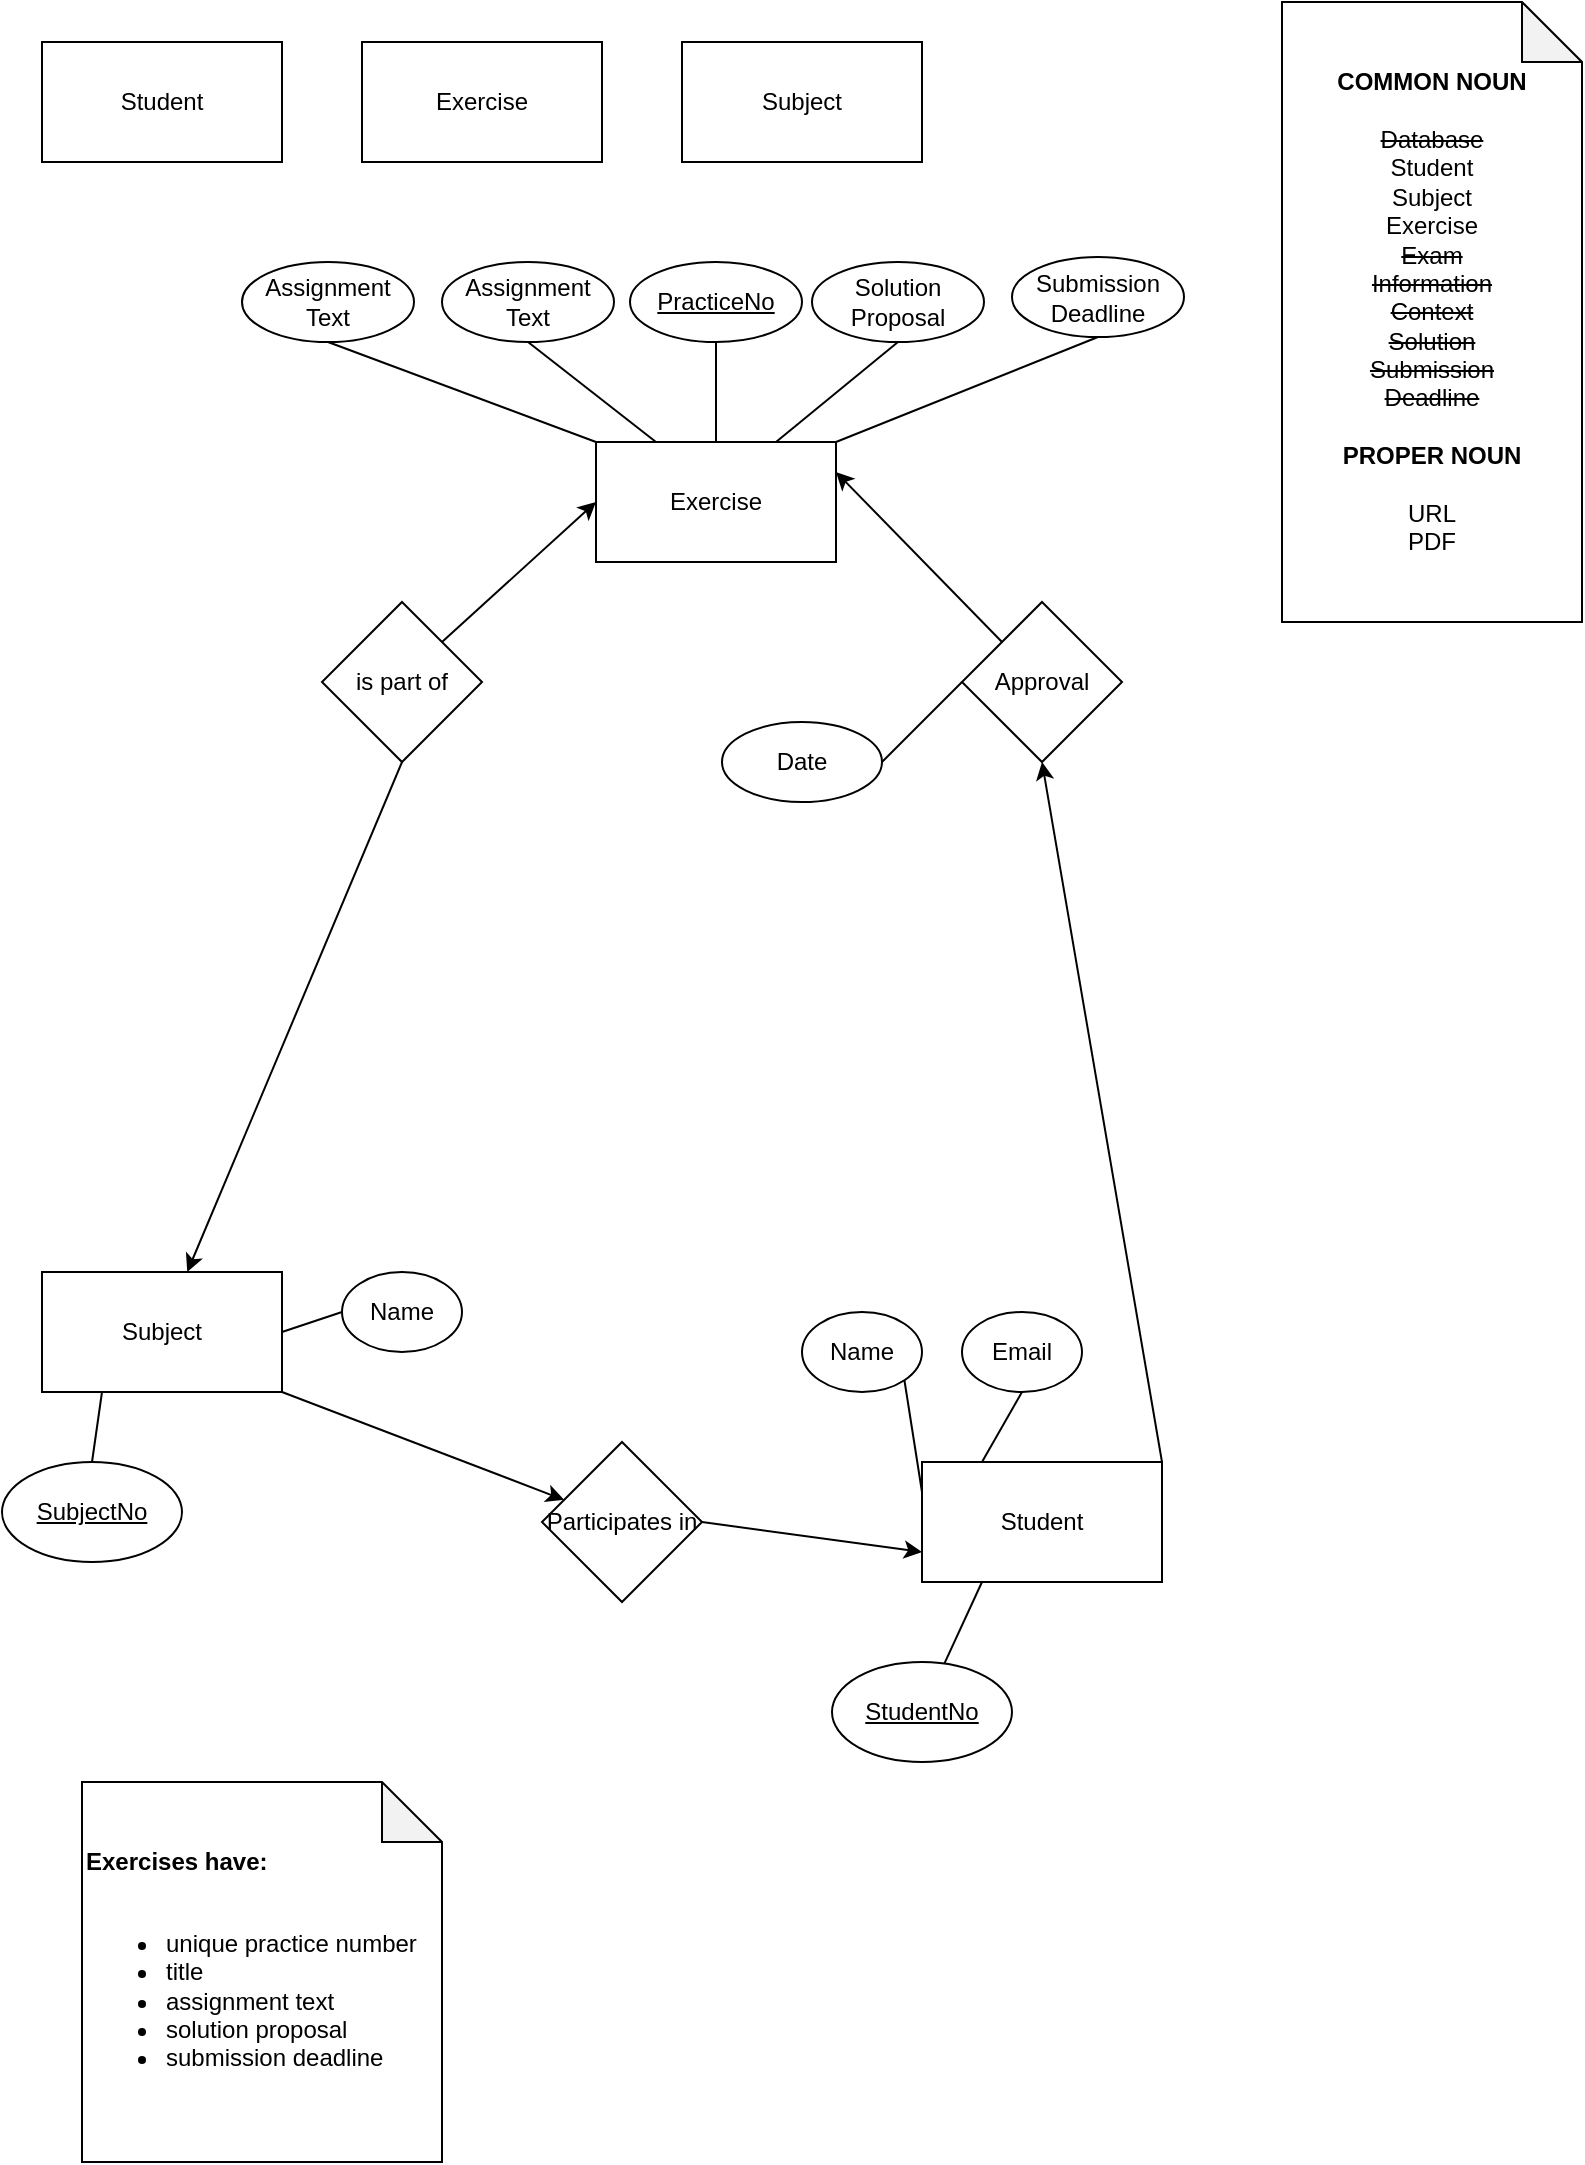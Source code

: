 <mxfile>
    <diagram id="xUyWpz5xfT7DX6FFC4ux" name="Page-1">
        <mxGraphModel dx="1140" dy="910" grid="1" gridSize="10" guides="1" tooltips="1" connect="1" arrows="1" fold="1" page="1" pageScale="1" pageWidth="850" pageHeight="1100" math="0" shadow="0">
            <root>
                <mxCell id="0"/>
                <mxCell id="1" parent="0"/>
                <mxCell id="22" value="Student" style="rounded=0;whiteSpace=wrap;html=1;" parent="1" vertex="1">
                    <mxGeometry x="40" y="40" width="120" height="60" as="geometry"/>
                </mxCell>
                <mxCell id="23" value="Subject" style="rounded=0;whiteSpace=wrap;html=1;" parent="1" vertex="1">
                    <mxGeometry x="360" y="40" width="120" height="60" as="geometry"/>
                </mxCell>
                <mxCell id="24" style="edgeStyle=none;html=1;exitX=0;exitY=0;exitDx=0;exitDy=0;entryX=1;entryY=0.25;entryDx=0;entryDy=0;" parent="1" source="25" target="34" edge="1">
                    <mxGeometry relative="1" as="geometry"/>
                </mxCell>
                <mxCell id="25" value="Approval" style="rhombus;whiteSpace=wrap;html=1;" parent="1" vertex="1">
                    <mxGeometry x="500" y="320" width="80" height="80" as="geometry"/>
                </mxCell>
                <mxCell id="26" value="Exercise" style="rounded=0;whiteSpace=wrap;html=1;" parent="1" vertex="1">
                    <mxGeometry x="200" y="40" width="120" height="60" as="geometry"/>
                </mxCell>
                <mxCell id="27" value="&lt;div&gt;&lt;b&gt;COMMON NOUN&lt;/b&gt;&lt;/div&gt;&lt;div&gt;&lt;strike&gt;&lt;br&gt;&lt;/strike&gt;&lt;/div&gt;&lt;div&gt;&lt;strike&gt;Database&lt;/strike&gt;&lt;br&gt;&lt;/div&gt;&lt;div&gt;Student&lt;/div&gt;&lt;div&gt;Subject&lt;br&gt;&lt;/div&gt;&lt;div&gt;Exercise&lt;/div&gt;&lt;div&gt;&lt;strike&gt;Exam&lt;/strike&gt;&lt;/div&gt;&lt;div&gt;&lt;strike&gt;Information&lt;/strike&gt;&lt;br&gt;&lt;/div&gt;&lt;div&gt;&lt;strike&gt;Context&lt;/strike&gt;&lt;/div&gt;&lt;div&gt;&lt;strike&gt;Solution&lt;/strike&gt;&lt;/div&gt;&lt;div&gt;&lt;strike&gt;Submission&lt;/strike&gt;&lt;/div&gt;&lt;div&gt;&lt;strike&gt;Deadline&lt;br&gt;&lt;/strike&gt;&lt;/div&gt;&lt;div&gt;&lt;strike&gt;&lt;br&gt;&lt;/strike&gt;&lt;/div&gt;&lt;div&gt;&lt;b&gt;PROPER NOUN&lt;/b&gt;&lt;/div&gt;&lt;div&gt;&lt;br&gt;&lt;/div&gt;&lt;div&gt;URL&lt;/div&gt;&lt;div&gt;PDF&lt;/div&gt;" style="shape=note;whiteSpace=wrap;html=1;backgroundOutline=1;darkOpacity=0.05;" parent="1" vertex="1">
                    <mxGeometry x="660" y="20" width="150" height="310" as="geometry"/>
                </mxCell>
                <mxCell id="32" value="&lt;div&gt;Solution&lt;/div&gt;&lt;div&gt;Proposal&lt;br&gt;&lt;/div&gt;" style="ellipse;whiteSpace=wrap;html=1;" parent="1" vertex="1">
                    <mxGeometry x="425" y="150" width="86" height="40" as="geometry"/>
                </mxCell>
                <mxCell id="33" value="&lt;div align=&quot;left&quot;&gt;&lt;b&gt;Exercises have:&lt;/b&gt;&lt;/div&gt;&lt;div align=&quot;left&quot;&gt;&lt;br&gt;&lt;/div&gt;&lt;ul&gt;&lt;li&gt;unique practice number&lt;/li&gt;&lt;li&gt;title&lt;/li&gt;&lt;li&gt;assignment text&lt;/li&gt;&lt;li&gt;solution proposal&lt;/li&gt;&lt;li&gt;submission deadline&lt;/li&gt;&lt;/ul&gt;" style="shape=note;whiteSpace=wrap;html=1;backgroundOutline=1;darkOpacity=0.05;align=left;" parent="1" vertex="1">
                    <mxGeometry x="60" y="910" width="180" height="190" as="geometry"/>
                </mxCell>
                <mxCell id="34" value="Exercise" style="rounded=0;whiteSpace=wrap;html=1;" parent="1" vertex="1">
                    <mxGeometry x="317" y="240" width="120" height="60" as="geometry"/>
                </mxCell>
                <mxCell id="35" value="" style="endArrow=none;html=1;rounded=0;entryX=0.5;entryY=0;entryDx=0;entryDy=0;exitX=0.5;exitY=1;exitDx=0;exitDy=0;" parent="1" target="34" edge="1">
                    <mxGeometry width="50" height="50" relative="1" as="geometry">
                        <mxPoint x="377" y="188.75" as="sourcePoint"/>
                        <mxPoint x="130" y="520" as="targetPoint"/>
                    </mxGeometry>
                </mxCell>
                <mxCell id="36" value="" style="endArrow=none;html=1;rounded=0;entryX=0;entryY=0;entryDx=0;entryDy=0;exitX=0.5;exitY=1;exitDx=0;exitDy=0;" parent="1" source="66" target="34" edge="1">
                    <mxGeometry width="50" height="50" relative="1" as="geometry">
                        <mxPoint x="122" y="553" as="sourcePoint"/>
                        <mxPoint x="180" y="580" as="targetPoint"/>
                    </mxGeometry>
                </mxCell>
                <mxCell id="37" value="" style="endArrow=none;html=1;rounded=0;entryX=0.25;entryY=0;entryDx=0;entryDy=0;exitX=0.5;exitY=1;exitDx=0;exitDy=0;" parent="1" source="65" target="34" edge="1">
                    <mxGeometry width="50" height="50" relative="1" as="geometry">
                        <mxPoint x="298.13" y="188.942" as="sourcePoint"/>
                        <mxPoint x="110" y="730" as="targetPoint"/>
                    </mxGeometry>
                </mxCell>
                <mxCell id="38" value="" style="endArrow=none;html=1;rounded=0;exitX=0.5;exitY=1;exitDx=0;exitDy=0;entryX=0.75;entryY=0;entryDx=0;entryDy=0;" parent="1" source="32" target="34" edge="1">
                    <mxGeometry width="50" height="50" relative="1" as="geometry">
                        <mxPoint x="120" y="770" as="sourcePoint"/>
                        <mxPoint x="377" y="240" as="targetPoint"/>
                    </mxGeometry>
                </mxCell>
                <mxCell id="39" value="" style="endArrow=none;html=1;rounded=0;exitX=1;exitY=0;exitDx=0;exitDy=0;entryX=0.5;entryY=1;entryDx=0;entryDy=0;" parent="1" source="34" target="63" edge="1">
                    <mxGeometry width="50" height="50" relative="1" as="geometry">
                        <mxPoint x="310" y="640" as="sourcePoint"/>
                        <mxPoint x="533.599" y="185.025" as="targetPoint"/>
                    </mxGeometry>
                </mxCell>
                <mxCell id="40" value="Date" style="ellipse;whiteSpace=wrap;html=1;" parent="1" vertex="1">
                    <mxGeometry x="380" y="380" width="80" height="40" as="geometry"/>
                </mxCell>
                <mxCell id="41" value="" style="endArrow=none;html=1;rounded=0;entryX=0;entryY=0.5;entryDx=0;entryDy=0;exitX=1;exitY=0.5;exitDx=0;exitDy=0;" parent="1" source="40" target="25" edge="1">
                    <mxGeometry width="50" height="50" relative="1" as="geometry">
                        <mxPoint x="685" y="705" as="sourcePoint"/>
                        <mxPoint x="735" y="655" as="targetPoint"/>
                    </mxGeometry>
                </mxCell>
                <mxCell id="42" style="edgeStyle=none;html=1;exitX=1;exitY=0;exitDx=0;exitDy=0;entryX=0.5;entryY=1;entryDx=0;entryDy=0;" parent="1" source="43" target="25" edge="1">
                    <mxGeometry relative="1" as="geometry"/>
                </mxCell>
                <mxCell id="43" value="Student" style="rounded=0;whiteSpace=wrap;html=1;" parent="1" vertex="1">
                    <mxGeometry x="480" y="750" width="120" height="60" as="geometry"/>
                </mxCell>
                <mxCell id="44" value="Email" style="ellipse;whiteSpace=wrap;html=1;" parent="1" vertex="1">
                    <mxGeometry x="500" y="675" width="60" height="40" as="geometry"/>
                </mxCell>
                <mxCell id="45" value="Name" style="ellipse;whiteSpace=wrap;html=1;" parent="1" vertex="1">
                    <mxGeometry x="420" y="675" width="60" height="40" as="geometry"/>
                </mxCell>
                <mxCell id="46" value="&lt;div&gt;&lt;u&gt;StudentNo&lt;/u&gt;&lt;/div&gt;" style="ellipse;whiteSpace=wrap;html=1;" parent="1" vertex="1">
                    <mxGeometry x="435" y="850" width="90" height="50" as="geometry"/>
                </mxCell>
                <mxCell id="47" value="" style="endArrow=none;html=1;rounded=0;exitX=0.5;exitY=1;exitDx=0;exitDy=0;entryX=0.25;entryY=0;entryDx=0;entryDy=0;" parent="1" source="44" target="43" edge="1">
                    <mxGeometry width="50" height="50" relative="1" as="geometry">
                        <mxPoint x="220" y="840" as="sourcePoint"/>
                        <mxPoint x="270" y="790" as="targetPoint"/>
                    </mxGeometry>
                </mxCell>
                <mxCell id="48" value="" style="endArrow=none;html=1;rounded=0;exitX=1;exitY=1;exitDx=0;exitDy=0;entryX=0;entryY=0.25;entryDx=0;entryDy=0;" parent="1" source="45" target="43" edge="1">
                    <mxGeometry width="50" height="50" relative="1" as="geometry">
                        <mxPoint x="330" y="830" as="sourcePoint"/>
                        <mxPoint x="380" y="780" as="targetPoint"/>
                    </mxGeometry>
                </mxCell>
                <mxCell id="49" value="" style="endArrow=none;html=1;rounded=0;entryX=0.25;entryY=1;entryDx=0;entryDy=0;" parent="1" source="46" target="43" edge="1">
                    <mxGeometry width="50" height="50" relative="1" as="geometry">
                        <mxPoint x="120" y="910" as="sourcePoint"/>
                        <mxPoint x="170" y="860" as="targetPoint"/>
                    </mxGeometry>
                </mxCell>
                <mxCell id="50" value="Name" style="ellipse;whiteSpace=wrap;html=1;" parent="1" vertex="1">
                    <mxGeometry x="190" y="655" width="60" height="40" as="geometry"/>
                </mxCell>
                <mxCell id="51" style="edgeStyle=none;html=1;exitX=1;exitY=1;exitDx=0;exitDy=0;" parent="1" source="52" target="60" edge="1">
                    <mxGeometry relative="1" as="geometry"/>
                </mxCell>
                <mxCell id="52" value="Subject" style="rounded=0;whiteSpace=wrap;html=1;" parent="1" vertex="1">
                    <mxGeometry x="40" y="655" width="120" height="60" as="geometry"/>
                </mxCell>
                <mxCell id="53" value="" style="endArrow=none;html=1;rounded=0;entryX=0;entryY=0.5;entryDx=0;entryDy=0;exitX=1;exitY=0.5;exitDx=0;exitDy=0;" parent="1" source="52" target="50" edge="1">
                    <mxGeometry width="50" height="50" relative="1" as="geometry">
                        <mxPoint x="640" y="860" as="sourcePoint"/>
                        <mxPoint x="690" y="810" as="targetPoint"/>
                    </mxGeometry>
                </mxCell>
                <mxCell id="54" value="&lt;div&gt;&lt;u&gt;SubjectNo&lt;/u&gt;&lt;/div&gt;" style="ellipse;whiteSpace=wrap;html=1;" parent="1" vertex="1">
                    <mxGeometry x="20" y="750" width="90" height="50" as="geometry"/>
                </mxCell>
                <mxCell id="55" value="" style="endArrow=none;html=1;rounded=0;entryX=0.5;entryY=0;entryDx=0;entryDy=0;exitX=0.25;exitY=1;exitDx=0;exitDy=0;" parent="1" source="52" target="54" edge="1">
                    <mxGeometry width="50" height="50" relative="1" as="geometry">
                        <mxPoint x="530" y="900" as="sourcePoint"/>
                        <mxPoint x="580" y="850" as="targetPoint"/>
                    </mxGeometry>
                </mxCell>
                <mxCell id="56" style="edgeStyle=none;html=1;exitX=1;exitY=0;exitDx=0;exitDy=0;entryX=0;entryY=0.5;entryDx=0;entryDy=0;" parent="1" source="58" target="34" edge="1">
                    <mxGeometry relative="1" as="geometry"/>
                </mxCell>
                <mxCell id="57" style="edgeStyle=none;html=1;exitX=0.5;exitY=1;exitDx=0;exitDy=0;" parent="1" source="58" target="52" edge="1">
                    <mxGeometry relative="1" as="geometry"/>
                </mxCell>
                <mxCell id="58" value="is part of" style="rhombus;whiteSpace=wrap;html=1;" parent="1" vertex="1">
                    <mxGeometry x="180" y="320" width="80" height="80" as="geometry"/>
                </mxCell>
                <mxCell id="59" style="edgeStyle=none;html=1;exitX=1;exitY=0.5;exitDx=0;exitDy=0;entryX=0;entryY=0.75;entryDx=0;entryDy=0;" parent="1" source="60" target="43" edge="1">
                    <mxGeometry relative="1" as="geometry"/>
                </mxCell>
                <mxCell id="60" value="Participates in" style="rhombus;whiteSpace=wrap;html=1;" parent="1" vertex="1">
                    <mxGeometry x="290" y="740" width="80" height="80" as="geometry"/>
                </mxCell>
                <mxCell id="62" value="&lt;div&gt;&lt;u&gt;PracticeNo&lt;/u&gt;&lt;/div&gt;" style="ellipse;whiteSpace=wrap;html=1;" vertex="1" parent="1">
                    <mxGeometry x="334" y="150" width="86" height="40" as="geometry"/>
                </mxCell>
                <mxCell id="63" value="&lt;div&gt;&lt;div&gt;Submission&lt;/div&gt;&lt;div&gt;Deadline&lt;/div&gt;&lt;/div&gt;" style="ellipse;whiteSpace=wrap;html=1;" vertex="1" parent="1">
                    <mxGeometry x="525" y="147.5" width="86" height="40" as="geometry"/>
                </mxCell>
                <mxCell id="65" value="&lt;div&gt;Assignment&lt;/div&gt;&lt;div&gt;Text&lt;/div&gt;" style="ellipse;whiteSpace=wrap;html=1;" vertex="1" parent="1">
                    <mxGeometry x="240" y="150" width="86" height="40" as="geometry"/>
                </mxCell>
                <mxCell id="66" value="&lt;div&gt;Assignment&lt;/div&gt;&lt;div&gt;Text&lt;/div&gt;" style="ellipse;whiteSpace=wrap;html=1;" vertex="1" parent="1">
                    <mxGeometry x="140" y="150" width="86" height="40" as="geometry"/>
                </mxCell>
            </root>
        </mxGraphModel>
    </diagram>
</mxfile>